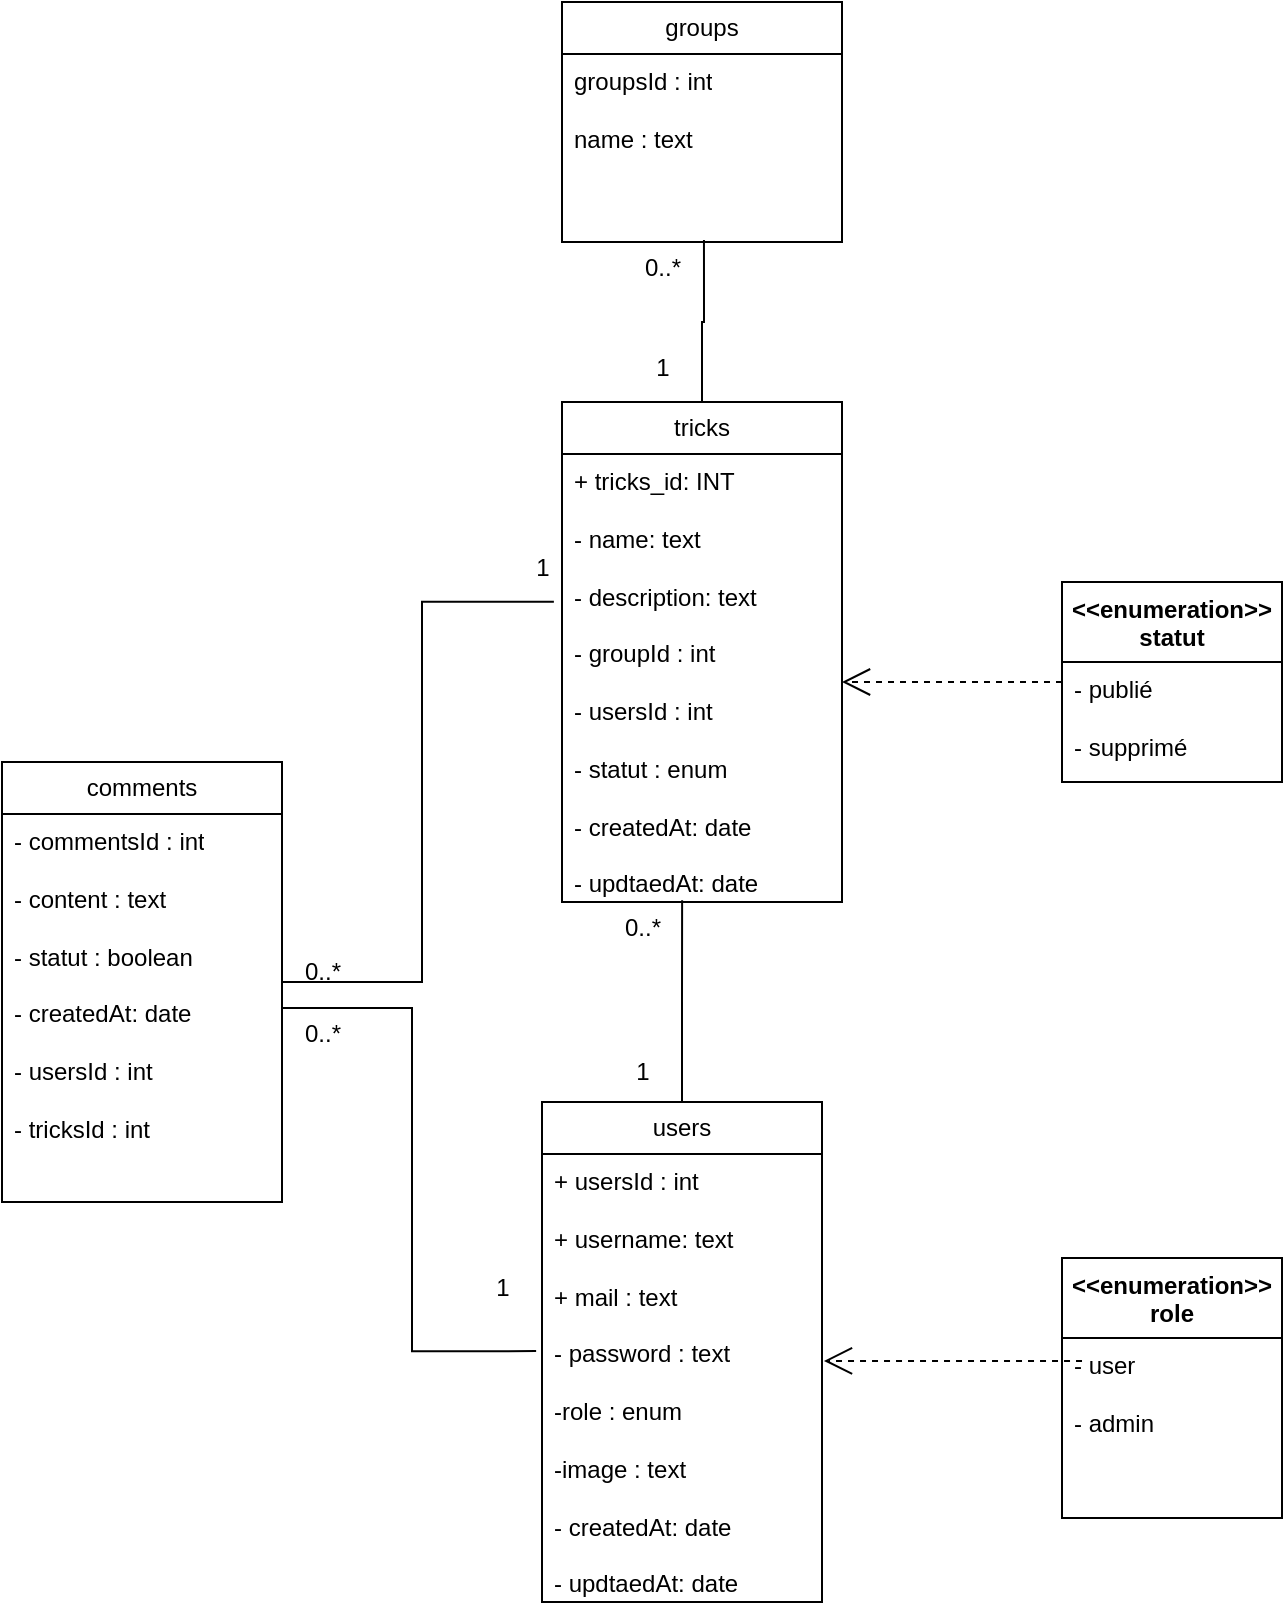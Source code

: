 <mxfile version="24.8.6">
  <diagram name="Page-1" id="PBM-idbqS617vEbwrtSy">
    <mxGraphModel grid="1" page="1" gridSize="10" guides="1" tooltips="1" connect="1" arrows="1" fold="1" pageScale="1" pageWidth="827" pageHeight="1169" math="0" shadow="0">
      <root>
        <mxCell id="0" />
        <mxCell id="1" parent="0" />
        <mxCell id="oI8x65_uTrpfUR9v0CSs-1" value="users" style="swimlane;fontStyle=0;childLayout=stackLayout;horizontal=1;startSize=26;fillColor=none;horizontalStack=0;resizeParent=1;resizeParentMax=0;resizeLast=0;collapsible=1;marginBottom=0;whiteSpace=wrap;html=1;" vertex="1" parent="1">
          <mxGeometry x="300" y="-550" width="140" height="250" as="geometry" />
        </mxCell>
        <mxCell id="oI8x65_uTrpfUR9v0CSs-2" value="&lt;div&gt;+ usersId : int&lt;/div&gt;&lt;div&gt;&lt;br&gt;&lt;/div&gt;+ username: text&amp;nbsp;&lt;br&gt;&lt;br&gt;+ mail : text&lt;br&gt;&lt;br&gt;- password : text&lt;div&gt;&lt;br&gt;&lt;/div&gt;&lt;div&gt;-role : enum&lt;/div&gt;&lt;div&gt;&lt;br&gt;&lt;/div&gt;&lt;div&gt;-image : text&lt;/div&gt;&lt;div&gt;&lt;br&gt;&lt;/div&gt;&lt;div&gt;&lt;div&gt;- createdAt&lt;span style=&quot;background-color: initial;&quot;&gt;: date&lt;/span&gt;&lt;/div&gt;&lt;div&gt;&lt;span style=&quot;background-color: initial;&quot;&gt;&lt;br&gt;&lt;/span&gt;&lt;/div&gt;&lt;div&gt;&lt;span style=&quot;background-color: initial;&quot;&gt;- updtaedAt&lt;/span&gt;&lt;span style=&quot;background-color: initial;&quot;&gt;: date&lt;/span&gt;&lt;/div&gt;&lt;/div&gt;&lt;div&gt;&lt;br&gt;&lt;/div&gt;&lt;div&gt;&lt;br&gt;&lt;/div&gt;" style="text;strokeColor=none;fillColor=none;align=left;verticalAlign=top;spacingLeft=4;spacingRight=4;overflow=hidden;rotatable=0;points=[[0,0.5],[1,0.5]];portConstraint=eastwest;whiteSpace=wrap;html=1;" vertex="1" parent="oI8x65_uTrpfUR9v0CSs-1">
          <mxGeometry y="26" width="140" height="224" as="geometry" />
        </mxCell>
        <mxCell id="oI8x65_uTrpfUR9v0CSs-3" value="&amp;lt;&amp;lt;enumeration&amp;gt;&amp;gt;&lt;br&gt;role" style="swimlane;fontStyle=1;align=center;verticalAlign=top;childLayout=stackLayout;horizontal=1;startSize=40;horizontalStack=0;resizeParent=1;resizeParentMax=0;resizeLast=0;collapsible=1;marginBottom=0;whiteSpace=wrap;html=1;" vertex="1" parent="1">
          <mxGeometry x="560" y="-472" width="110" height="130" as="geometry">
            <mxRectangle x="950" y="-450" width="160" height="40" as="alternateBounds" />
          </mxGeometry>
        </mxCell>
        <mxCell id="oI8x65_uTrpfUR9v0CSs-4" value="- user&amp;nbsp;&lt;div&gt;&lt;br&gt;&lt;/div&gt;&lt;div&gt;- admin&amp;nbsp;&lt;/div&gt;&lt;div&gt;&lt;br&gt;&lt;/div&gt;" style="text;strokeColor=none;fillColor=none;align=left;verticalAlign=top;spacingLeft=4;spacingRight=4;overflow=hidden;rotatable=0;points=[[0,0.5],[1,0.5]];portConstraint=eastwest;whiteSpace=wrap;html=1;" vertex="1" parent="oI8x65_uTrpfUR9v0CSs-3">
          <mxGeometry y="40" width="110" height="90" as="geometry" />
        </mxCell>
        <mxCell id="oI8x65_uTrpfUR9v0CSs-5" value="" style="endArrow=open;endSize=12;dashed=1;html=1;rounded=0;exitX=0.091;exitY=0.128;exitDx=0;exitDy=0;exitPerimeter=0;entryX=1.007;entryY=0.462;entryDx=0;entryDy=0;entryPerimeter=0;" edge="1" parent="1" target="oI8x65_uTrpfUR9v0CSs-2" source="oI8x65_uTrpfUR9v0CSs-4">
          <mxGeometry width="160" relative="1" as="geometry">
            <mxPoint x="560" y="-440" as="sourcePoint" />
            <mxPoint x="480" y="-440" as="targetPoint" />
          </mxGeometry>
        </mxCell>
        <mxCell id="fWgN7EboVlZftOKbpnFT-4" style="edgeStyle=orthogonalEdgeStyle;rounded=0;orthogonalLoop=1;jettySize=auto;html=1;exitX=0.5;exitY=0;exitDx=0;exitDy=0;entryX=0.507;entryY=0.989;entryDx=0;entryDy=0;entryPerimeter=0;endArrow=none;endFill=0;" edge="1" parent="1" source="oI8x65_uTrpfUR9v0CSs-8" target="fWgN7EboVlZftOKbpnFT-2">
          <mxGeometry relative="1" as="geometry">
            <mxPoint x="380" y="-970" as="targetPoint" />
          </mxGeometry>
        </mxCell>
        <mxCell id="oI8x65_uTrpfUR9v0CSs-8" value="tricks" style="swimlane;fontStyle=0;childLayout=stackLayout;horizontal=1;startSize=26;fillColor=none;horizontalStack=0;resizeParent=1;resizeParentMax=0;resizeLast=0;collapsible=1;marginBottom=0;whiteSpace=wrap;html=1;" vertex="1" parent="1">
          <mxGeometry x="310" y="-900" width="140" height="250" as="geometry" />
        </mxCell>
        <mxCell id="oI8x65_uTrpfUR9v0CSs-9" value="+ tricks_id: INT&lt;div&gt;&lt;br&gt;&lt;/div&gt;&lt;div&gt;- name: text&lt;/div&gt;&lt;div&gt;&lt;br&gt;&lt;/div&gt;&lt;div&gt;- description: text&lt;/div&gt;&lt;div&gt;&lt;br&gt;&lt;/div&gt;&lt;div&gt;- groupId : int&lt;/div&gt;&lt;div&gt;&lt;br&gt;&lt;/div&gt;&lt;div&gt;- usersId : int&amp;nbsp;&lt;/div&gt;&lt;div&gt;&lt;br&gt;&lt;/div&gt;&lt;div&gt;- statut : enum&lt;/div&gt;&lt;div&gt;&lt;br&gt;&lt;/div&gt;&lt;div&gt;- createdAt&lt;span style=&quot;background-color: initial;&quot;&gt;: date&lt;/span&gt;&lt;/div&gt;&lt;div&gt;&lt;span style=&quot;background-color: initial;&quot;&gt;&lt;br&gt;&lt;/span&gt;&lt;/div&gt;&lt;div&gt;&lt;span style=&quot;background-color: initial;&quot;&gt;- updtaedAt&lt;/span&gt;&lt;span style=&quot;background-color: initial;&quot;&gt;: date&lt;/span&gt;&lt;br&gt;&lt;/div&gt;" style="text;strokeColor=none;fillColor=none;align=left;verticalAlign=top;spacingLeft=4;spacingRight=4;overflow=hidden;rotatable=0;points=[[0,0.5],[1,0.5]];portConstraint=eastwest;whiteSpace=wrap;html=1;" vertex="1" parent="oI8x65_uTrpfUR9v0CSs-8">
          <mxGeometry y="26" width="140" height="224" as="geometry" />
        </mxCell>
        <mxCell id="oI8x65_uTrpfUR9v0CSs-10" value="&amp;lt;&amp;lt;enumeration&amp;gt;&amp;gt;&lt;br&gt;statut" style="swimlane;fontStyle=1;align=center;verticalAlign=top;childLayout=stackLayout;horizontal=1;startSize=40;horizontalStack=0;resizeParent=1;resizeParentMax=0;resizeLast=0;collapsible=1;marginBottom=0;whiteSpace=wrap;html=1;" vertex="1" parent="1">
          <mxGeometry x="560" y="-810" width="110" height="100" as="geometry">
            <mxRectangle x="950" y="-450" width="160" height="40" as="alternateBounds" />
          </mxGeometry>
        </mxCell>
        <mxCell id="oI8x65_uTrpfUR9v0CSs-11" value="- publié&lt;div&gt;&lt;br&gt;&lt;/div&gt;&lt;div&gt;- supprimé&lt;/div&gt;&lt;div&gt;&lt;br&gt;&lt;/div&gt;" style="text;strokeColor=none;fillColor=none;align=left;verticalAlign=top;spacingLeft=4;spacingRight=4;overflow=hidden;rotatable=0;points=[[0,0.5],[1,0.5]];portConstraint=eastwest;whiteSpace=wrap;html=1;" vertex="1" parent="oI8x65_uTrpfUR9v0CSs-10">
          <mxGeometry y="40" width="110" height="60" as="geometry" />
        </mxCell>
        <mxCell id="oI8x65_uTrpfUR9v0CSs-12" value="" style="endArrow=open;endSize=12;dashed=1;html=1;rounded=0;exitX=0.011;exitY=0.359;exitDx=0;exitDy=0;exitPerimeter=0;" edge="1" parent="1">
          <mxGeometry width="160" relative="1" as="geometry">
            <mxPoint x="560" y="-760" as="sourcePoint" />
            <mxPoint x="450" y="-760" as="targetPoint" />
          </mxGeometry>
        </mxCell>
        <mxCell id="oI8x65_uTrpfUR9v0CSs-13" value="comments" style="swimlane;fontStyle=0;childLayout=stackLayout;horizontal=1;startSize=26;fillColor=none;horizontalStack=0;resizeParent=1;resizeParentMax=0;resizeLast=0;collapsible=1;marginBottom=0;whiteSpace=wrap;html=1;" vertex="1" parent="1">
          <mxGeometry x="30" y="-720" width="140" height="220" as="geometry" />
        </mxCell>
        <mxCell id="oI8x65_uTrpfUR9v0CSs-14" value="&lt;div&gt;- commentsId : int&lt;/div&gt;&lt;div&gt;&lt;br&gt;&lt;/div&gt;&lt;div&gt;- content : text&lt;/div&gt;&lt;div&gt;&lt;br&gt;&lt;/div&gt;&lt;div&gt;- statut : boolean&lt;/div&gt;&lt;div&gt;&lt;br&gt;&lt;/div&gt;&lt;div&gt;- createdAt: date&lt;/div&gt;&lt;div&gt;&lt;br&gt;&lt;/div&gt;&lt;div&gt;- usersId : int&lt;/div&gt;&lt;div&gt;&lt;br&gt;&lt;/div&gt;&lt;div&gt;- tricksId : int&lt;/div&gt;" style="text;strokeColor=none;fillColor=none;align=left;verticalAlign=top;spacingLeft=4;spacingRight=4;overflow=hidden;rotatable=0;points=[[0,0.5],[1,0.5]];portConstraint=eastwest;whiteSpace=wrap;html=1;" vertex="1" parent="oI8x65_uTrpfUR9v0CSs-13">
          <mxGeometry y="26" width="140" height="194" as="geometry" />
        </mxCell>
        <mxCell id="Xphcf0FzGDcX3MJfvrml-4" style="edgeStyle=orthogonalEdgeStyle;rounded=0;orthogonalLoop=1;jettySize=auto;html=1;entryX=-0.029;entryY=0.33;entryDx=0;entryDy=0;entryPerimeter=0;endArrow=none;endFill=0;" edge="1" parent="1" source="oI8x65_uTrpfUR9v0CSs-13" target="oI8x65_uTrpfUR9v0CSs-9">
          <mxGeometry relative="1" as="geometry" />
        </mxCell>
        <mxCell id="Xphcf0FzGDcX3MJfvrml-5" value="1" style="text;html=1;align=center;verticalAlign=middle;resizable=0;points=[];autosize=1;strokeColor=none;fillColor=none;" vertex="1" parent="1">
          <mxGeometry x="285" y="-832" width="30" height="30" as="geometry" />
        </mxCell>
        <mxCell id="Xphcf0FzGDcX3MJfvrml-6" value="0..*" style="text;html=1;align=center;verticalAlign=middle;resizable=0;points=[];autosize=1;strokeColor=none;fillColor=none;" vertex="1" parent="1">
          <mxGeometry x="170" y="-599" width="40" height="30" as="geometry" />
        </mxCell>
        <mxCell id="Xphcf0FzGDcX3MJfvrml-7" style="edgeStyle=orthogonalEdgeStyle;rounded=0;orthogonalLoop=1;jettySize=auto;html=1;entryX=-0.021;entryY=0.44;entryDx=0;entryDy=0;entryPerimeter=0;endArrow=none;endFill=0;" edge="1" parent="1" source="oI8x65_uTrpfUR9v0CSs-14" target="oI8x65_uTrpfUR9v0CSs-2">
          <mxGeometry relative="1" as="geometry" />
        </mxCell>
        <mxCell id="Xphcf0FzGDcX3MJfvrml-8" value="1" style="text;html=1;align=center;verticalAlign=middle;resizable=0;points=[];autosize=1;strokeColor=none;fillColor=none;" vertex="1" parent="1">
          <mxGeometry x="265" y="-472" width="30" height="30" as="geometry" />
        </mxCell>
        <mxCell id="Xphcf0FzGDcX3MJfvrml-9" value="0..*" style="text;html=1;align=center;verticalAlign=middle;resizable=0;points=[];autosize=1;strokeColor=none;fillColor=none;" vertex="1" parent="1">
          <mxGeometry x="170" y="-630" width="40" height="30" as="geometry" />
        </mxCell>
        <mxCell id="Xphcf0FzGDcX3MJfvrml-10" style="edgeStyle=orthogonalEdgeStyle;rounded=0;orthogonalLoop=1;jettySize=auto;html=1;exitX=0.5;exitY=0;exitDx=0;exitDy=0;entryX=0.429;entryY=0.996;entryDx=0;entryDy=0;entryPerimeter=0;endArrow=none;endFill=0;" edge="1" parent="1" source="oI8x65_uTrpfUR9v0CSs-1" target="oI8x65_uTrpfUR9v0CSs-9">
          <mxGeometry relative="1" as="geometry" />
        </mxCell>
        <mxCell id="Xphcf0FzGDcX3MJfvrml-11" value="1" style="text;html=1;align=center;verticalAlign=middle;resizable=0;points=[];autosize=1;strokeColor=none;fillColor=none;" vertex="1" parent="1">
          <mxGeometry x="335" y="-580" width="30" height="30" as="geometry" />
        </mxCell>
        <mxCell id="Xphcf0FzGDcX3MJfvrml-12" value="0..*" style="text;html=1;align=center;verticalAlign=middle;resizable=0;points=[];autosize=1;strokeColor=none;fillColor=none;" vertex="1" parent="1">
          <mxGeometry x="330" y="-652" width="40" height="30" as="geometry" />
        </mxCell>
        <mxCell id="fWgN7EboVlZftOKbpnFT-1" value="gro&lt;span style=&quot;background-color: initial;&quot;&gt;ups&lt;/span&gt;" style="swimlane;fontStyle=0;childLayout=stackLayout;horizontal=1;startSize=26;fillColor=none;horizontalStack=0;resizeParent=1;resizeParentMax=0;resizeLast=0;collapsible=1;marginBottom=0;whiteSpace=wrap;html=1;" vertex="1" parent="1">
          <mxGeometry x="310" y="-1100" width="140" height="120" as="geometry" />
        </mxCell>
        <mxCell id="fWgN7EboVlZftOKbpnFT-2" value="&lt;div&gt;groupsId : int&lt;/div&gt;&lt;div&gt;&lt;br&gt;&lt;/div&gt;&lt;div&gt;name : text&lt;/div&gt;" style="text;strokeColor=none;fillColor=none;align=left;verticalAlign=top;spacingLeft=4;spacingRight=4;overflow=hidden;rotatable=0;points=[[0,0.5],[1,0.5]];portConstraint=eastwest;whiteSpace=wrap;html=1;" vertex="1" parent="fWgN7EboVlZftOKbpnFT-1">
          <mxGeometry y="26" width="140" height="94" as="geometry" />
        </mxCell>
        <mxCell id="fWgN7EboVlZftOKbpnFT-5" value="0..*" style="text;html=1;align=center;verticalAlign=middle;resizable=0;points=[];autosize=1;strokeColor=none;fillColor=none;" vertex="1" parent="1">
          <mxGeometry x="340" y="-982" width="40" height="30" as="geometry" />
        </mxCell>
        <mxCell id="fWgN7EboVlZftOKbpnFT-6" value="1" style="text;html=1;align=center;verticalAlign=middle;resizable=0;points=[];autosize=1;strokeColor=none;fillColor=none;" vertex="1" parent="1">
          <mxGeometry x="345" y="-932" width="30" height="30" as="geometry" />
        </mxCell>
      </root>
    </mxGraphModel>
  </diagram>
</mxfile>
